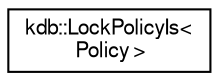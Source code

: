 digraph "Graphical Class Hierarchy"
{
  edge [fontname="FreeSans",fontsize="10",labelfontname="FreeSans",labelfontsize="10"];
  node [fontname="FreeSans",fontsize="10",shape=record];
  rankdir="LR";
  Node1 [label="kdb::LockPolicyIs\<\l Policy \>",height=0.2,width=0.4,color="black", fillcolor="white", style="filled",URL="$classkdb_1_1LockPolicyIs.html",tooltip="Needed by the user to set one of the policies."];
}
